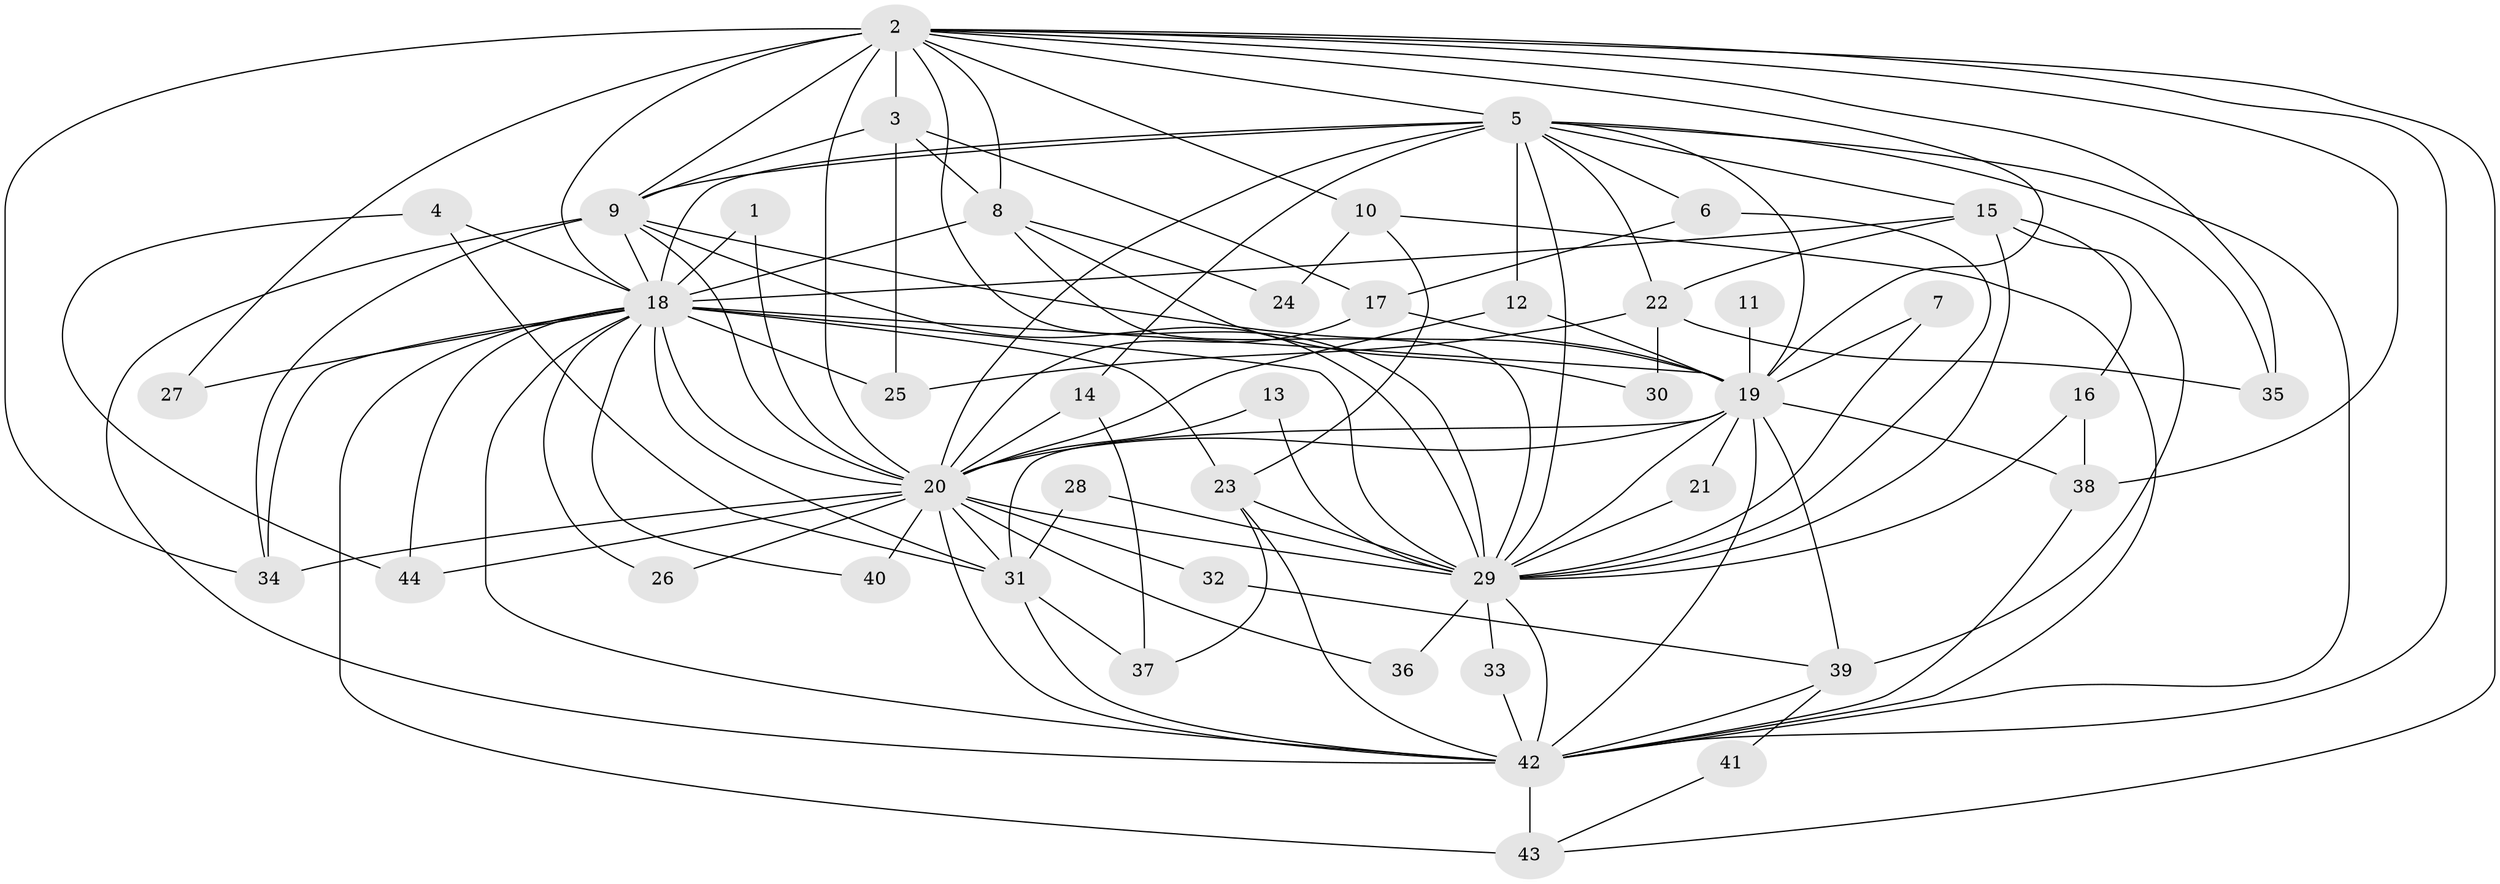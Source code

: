 // original degree distribution, {21: 0.022727272727272728, 11: 0.011363636363636364, 24: 0.011363636363636364, 19: 0.022727272727272728, 12: 0.011363636363636364, 18: 0.022727272727272728, 26: 0.011363636363636364, 3: 0.18181818181818182, 2: 0.5454545454545454, 4: 0.06818181818181818, 5: 0.045454545454545456, 7: 0.011363636363636364, 6: 0.03409090909090909}
// Generated by graph-tools (version 1.1) at 2025/01/03/09/25 03:01:32]
// undirected, 44 vertices, 119 edges
graph export_dot {
graph [start="1"]
  node [color=gray90,style=filled];
  1;
  2;
  3;
  4;
  5;
  6;
  7;
  8;
  9;
  10;
  11;
  12;
  13;
  14;
  15;
  16;
  17;
  18;
  19;
  20;
  21;
  22;
  23;
  24;
  25;
  26;
  27;
  28;
  29;
  30;
  31;
  32;
  33;
  34;
  35;
  36;
  37;
  38;
  39;
  40;
  41;
  42;
  43;
  44;
  1 -- 18 [weight=1.0];
  1 -- 20 [weight=1.0];
  2 -- 3 [weight=1.0];
  2 -- 5 [weight=1.0];
  2 -- 8 [weight=1.0];
  2 -- 9 [weight=1.0];
  2 -- 10 [weight=1.0];
  2 -- 18 [weight=3.0];
  2 -- 19 [weight=1.0];
  2 -- 20 [weight=2.0];
  2 -- 27 [weight=2.0];
  2 -- 29 [weight=1.0];
  2 -- 34 [weight=1.0];
  2 -- 35 [weight=1.0];
  2 -- 38 [weight=1.0];
  2 -- 42 [weight=1.0];
  2 -- 43 [weight=1.0];
  3 -- 8 [weight=1.0];
  3 -- 9 [weight=1.0];
  3 -- 17 [weight=1.0];
  3 -- 25 [weight=1.0];
  4 -- 18 [weight=1.0];
  4 -- 31 [weight=1.0];
  4 -- 44 [weight=1.0];
  5 -- 6 [weight=1.0];
  5 -- 9 [weight=1.0];
  5 -- 12 [weight=1.0];
  5 -- 14 [weight=1.0];
  5 -- 15 [weight=1.0];
  5 -- 18 [weight=2.0];
  5 -- 19 [weight=2.0];
  5 -- 20 [weight=4.0];
  5 -- 22 [weight=1.0];
  5 -- 29 [weight=1.0];
  5 -- 35 [weight=2.0];
  5 -- 42 [weight=1.0];
  6 -- 17 [weight=1.0];
  6 -- 29 [weight=1.0];
  7 -- 19 [weight=1.0];
  7 -- 29 [weight=1.0];
  8 -- 18 [weight=1.0];
  8 -- 24 [weight=1.0];
  8 -- 29 [weight=1.0];
  8 -- 30 [weight=1.0];
  9 -- 18 [weight=2.0];
  9 -- 19 [weight=1.0];
  9 -- 20 [weight=2.0];
  9 -- 29 [weight=2.0];
  9 -- 34 [weight=1.0];
  9 -- 42 [weight=1.0];
  10 -- 23 [weight=1.0];
  10 -- 24 [weight=1.0];
  10 -- 42 [weight=1.0];
  11 -- 19 [weight=1.0];
  12 -- 19 [weight=1.0];
  12 -- 20 [weight=1.0];
  13 -- 20 [weight=1.0];
  13 -- 29 [weight=1.0];
  14 -- 20 [weight=1.0];
  14 -- 37 [weight=1.0];
  15 -- 16 [weight=1.0];
  15 -- 18 [weight=1.0];
  15 -- 22 [weight=1.0];
  15 -- 29 [weight=1.0];
  15 -- 39 [weight=1.0];
  16 -- 29 [weight=1.0];
  16 -- 38 [weight=1.0];
  17 -- 19 [weight=1.0];
  17 -- 20 [weight=1.0];
  18 -- 19 [weight=2.0];
  18 -- 20 [weight=5.0];
  18 -- 23 [weight=1.0];
  18 -- 25 [weight=1.0];
  18 -- 26 [weight=1.0];
  18 -- 27 [weight=1.0];
  18 -- 29 [weight=4.0];
  18 -- 31 [weight=1.0];
  18 -- 34 [weight=1.0];
  18 -- 40 [weight=1.0];
  18 -- 42 [weight=2.0];
  18 -- 43 [weight=1.0];
  18 -- 44 [weight=1.0];
  19 -- 20 [weight=2.0];
  19 -- 21 [weight=1.0];
  19 -- 29 [weight=2.0];
  19 -- 31 [weight=1.0];
  19 -- 38 [weight=1.0];
  19 -- 39 [weight=1.0];
  19 -- 42 [weight=2.0];
  20 -- 26 [weight=1.0];
  20 -- 29 [weight=2.0];
  20 -- 31 [weight=1.0];
  20 -- 32 [weight=2.0];
  20 -- 34 [weight=2.0];
  20 -- 36 [weight=1.0];
  20 -- 40 [weight=2.0];
  20 -- 42 [weight=3.0];
  20 -- 44 [weight=1.0];
  21 -- 29 [weight=2.0];
  22 -- 25 [weight=1.0];
  22 -- 30 [weight=1.0];
  22 -- 35 [weight=1.0];
  23 -- 29 [weight=1.0];
  23 -- 37 [weight=1.0];
  23 -- 42 [weight=1.0];
  28 -- 29 [weight=1.0];
  28 -- 31 [weight=1.0];
  29 -- 33 [weight=1.0];
  29 -- 36 [weight=1.0];
  29 -- 42 [weight=1.0];
  31 -- 37 [weight=1.0];
  31 -- 42 [weight=1.0];
  32 -- 39 [weight=2.0];
  33 -- 42 [weight=1.0];
  38 -- 42 [weight=1.0];
  39 -- 41 [weight=1.0];
  39 -- 42 [weight=1.0];
  41 -- 43 [weight=1.0];
  42 -- 43 [weight=2.0];
}
